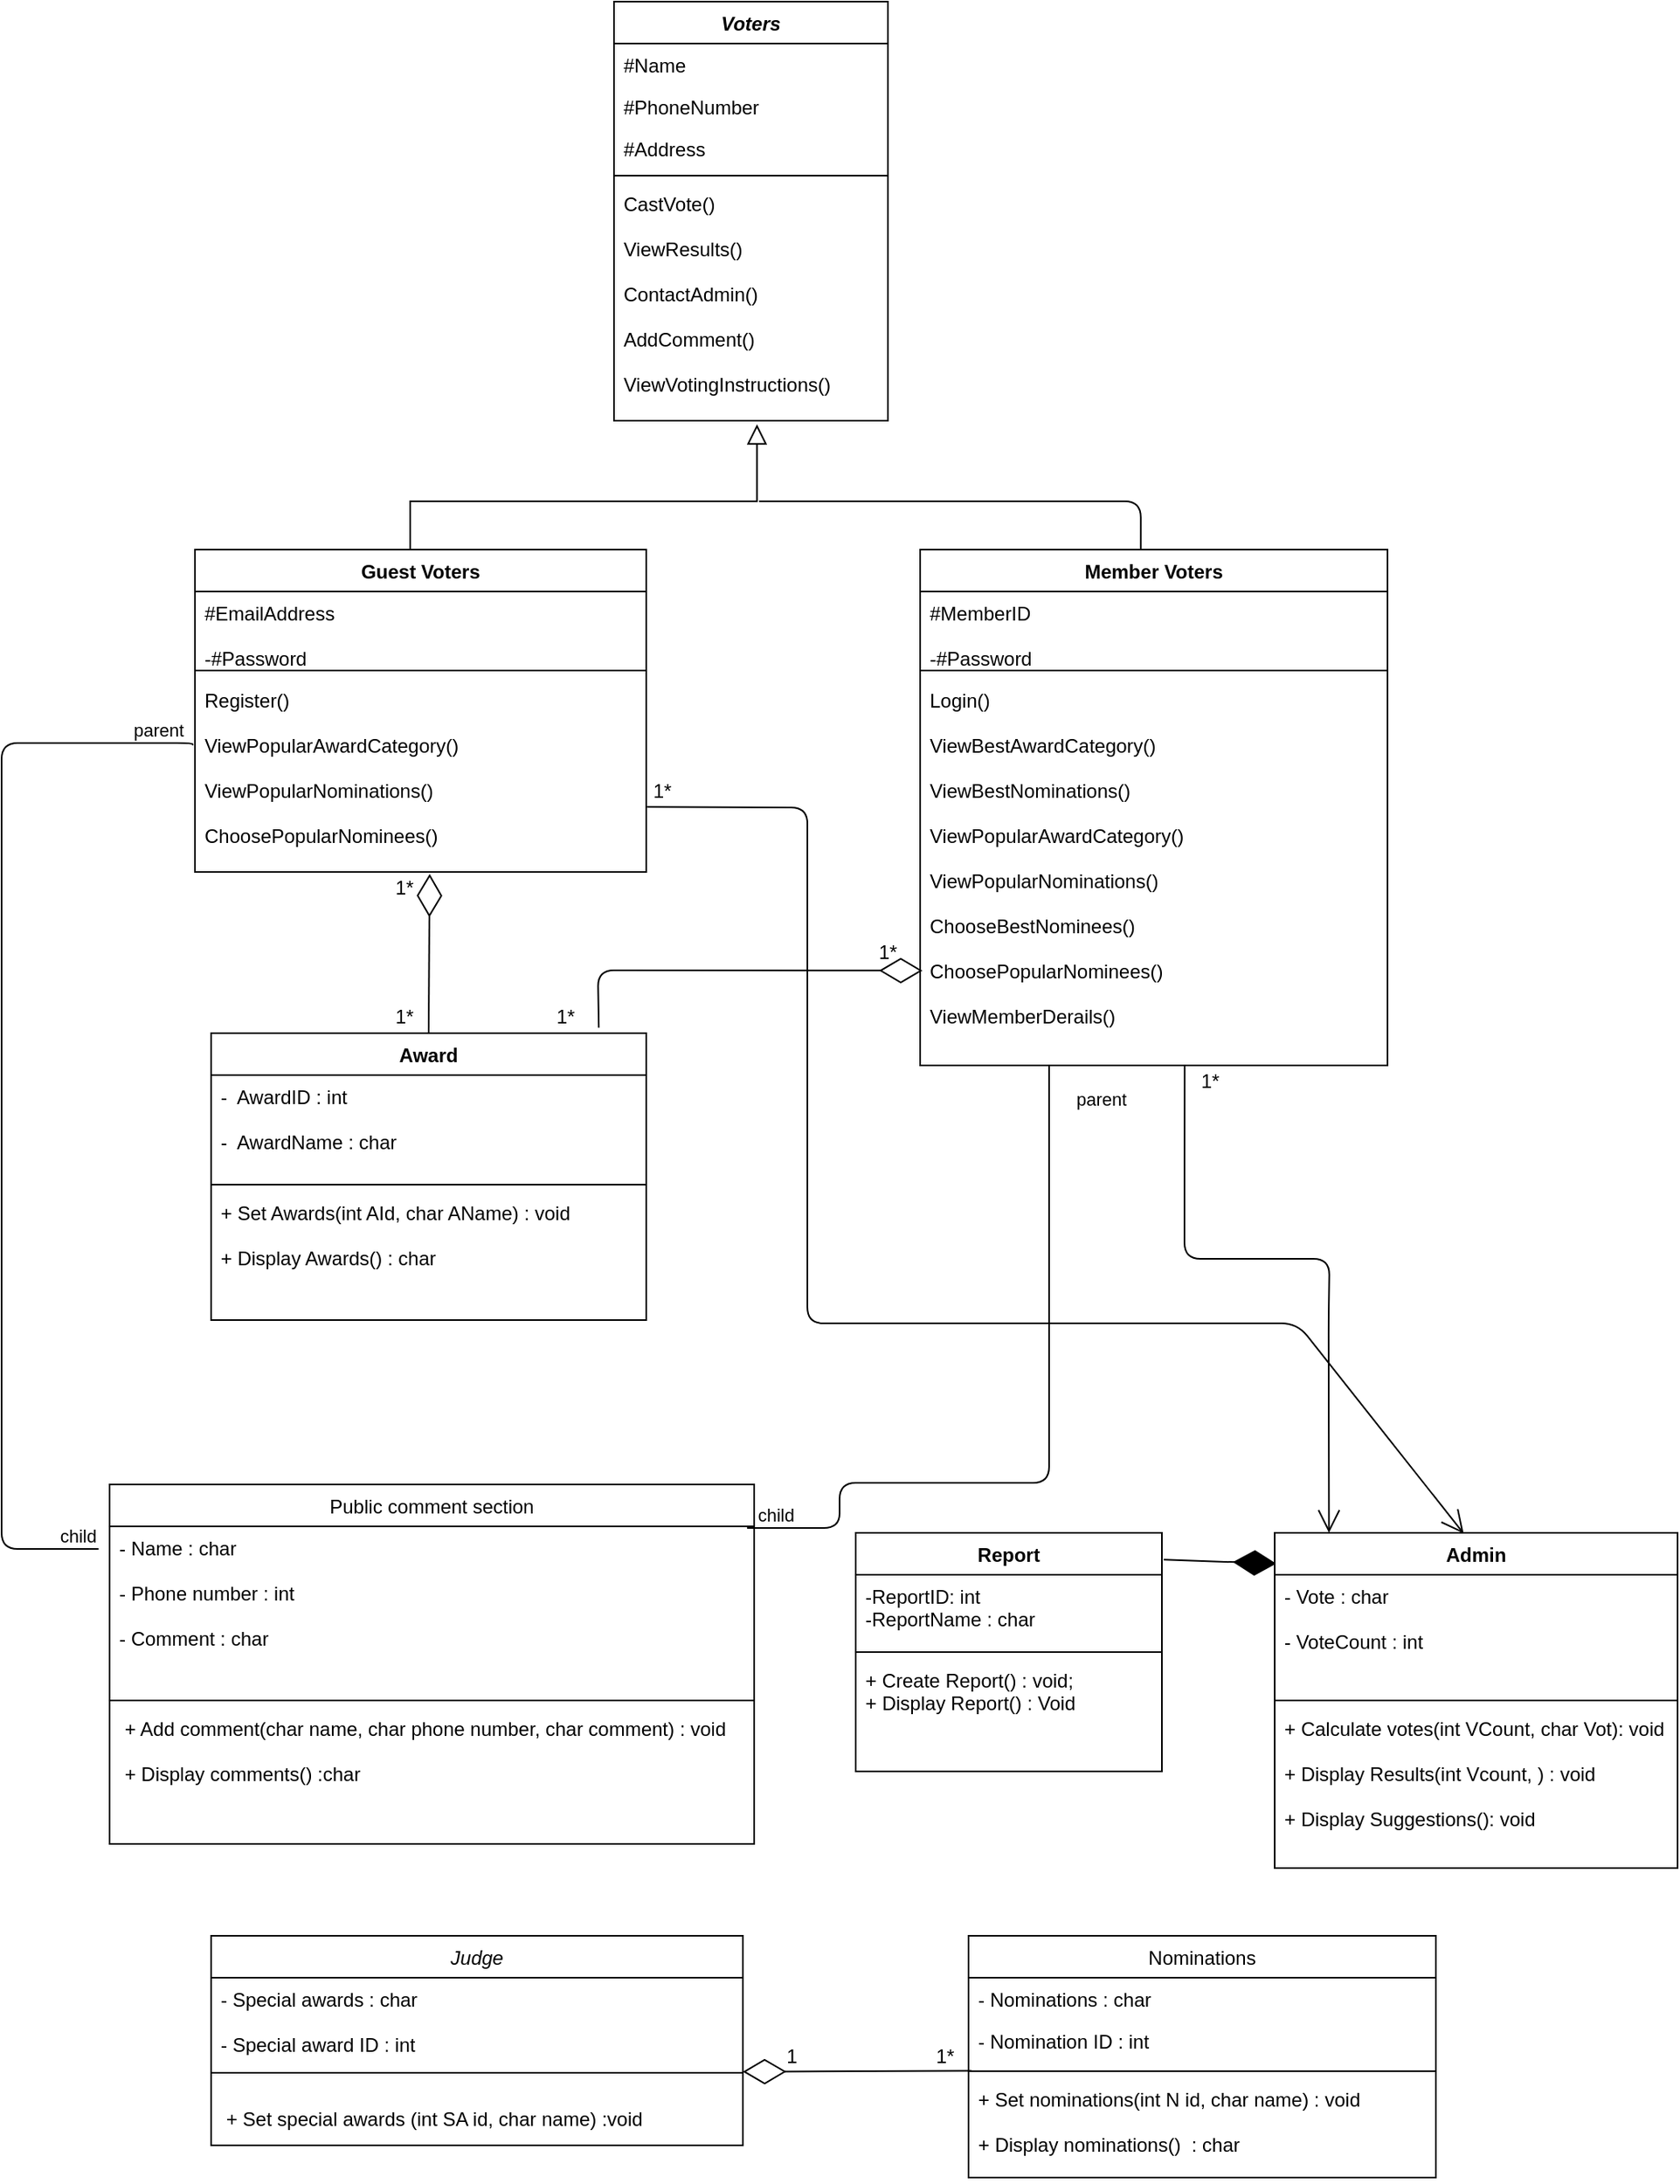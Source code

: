 <mxfile version="13.8.0" type="device"><diagram id="C5RBs43oDa-KdzZeNtuy" name="Page-1"><mxGraphModel dx="1865" dy="580" grid="1" gridSize="10" guides="1" tooltips="1" connect="1" arrows="1" fold="1" page="1" pageScale="1" pageWidth="827" pageHeight="1169" math="0" shadow="0"><root><mxCell id="WIyWlLk6GJQsqaUBKTNV-0"/><mxCell id="WIyWlLk6GJQsqaUBKTNV-1" parent="WIyWlLk6GJQsqaUBKTNV-0"/><mxCell id="zkfFHV4jXpPFQw0GAbJ--12" value="" style="endArrow=block;endSize=10;endFill=0;shadow=0;strokeWidth=1;rounded=0;edgeStyle=elbowEdgeStyle;elbow=vertical;exitX=0.477;exitY=0.001;exitDx=0;exitDy=0;exitPerimeter=0;entryX=0.522;entryY=1.015;entryDx=0;entryDy=0;entryPerimeter=0;" parent="WIyWlLk6GJQsqaUBKTNV-1" source="7mzVgfGgDgRkqo2D6Awm-2" target="zkfFHV4jXpPFQw0GAbJ--5" edge="1"><mxGeometry width="160" relative="1" as="geometry"><mxPoint x="190" y="400" as="sourcePoint"/><mxPoint x="360" y="300" as="targetPoint"/><Array as="points"><mxPoint x="190" y="330"/></Array></mxGeometry></mxCell><mxCell id="zkfFHV4jXpPFQw0GAbJ--0" value="Voters" style="swimlane;fontStyle=3;align=center;verticalAlign=top;childLayout=stackLayout;horizontal=1;startSize=26;horizontalStack=0;resizeParent=1;resizeLast=0;collapsible=1;marginBottom=0;rounded=0;shadow=0;strokeWidth=1;" parent="WIyWlLk6GJQsqaUBKTNV-1" vertex="1"><mxGeometry x="270" y="20" width="170" height="260" as="geometry"><mxRectangle x="230" y="140" width="160" height="26" as="alternateBounds"/></mxGeometry></mxCell><mxCell id="zkfFHV4jXpPFQw0GAbJ--1" value="#Name" style="text;align=left;verticalAlign=top;spacingLeft=4;spacingRight=4;overflow=hidden;rotatable=0;points=[[0,0.5],[1,0.5]];portConstraint=eastwest;" parent="zkfFHV4jXpPFQw0GAbJ--0" vertex="1"><mxGeometry y="26" width="170" height="26" as="geometry"/></mxCell><mxCell id="zkfFHV4jXpPFQw0GAbJ--2" value="#PhoneNumber" style="text;align=left;verticalAlign=top;spacingLeft=4;spacingRight=4;overflow=hidden;rotatable=0;points=[[0,0.5],[1,0.5]];portConstraint=eastwest;rounded=0;shadow=0;html=0;" parent="zkfFHV4jXpPFQw0GAbJ--0" vertex="1"><mxGeometry y="52" width="170" height="26" as="geometry"/></mxCell><mxCell id="zkfFHV4jXpPFQw0GAbJ--3" value="#Address" style="text;align=left;verticalAlign=top;spacingLeft=4;spacingRight=4;overflow=hidden;rotatable=0;points=[[0,0.5],[1,0.5]];portConstraint=eastwest;rounded=0;shadow=0;html=0;" parent="zkfFHV4jXpPFQw0GAbJ--0" vertex="1"><mxGeometry y="78" width="170" height="26" as="geometry"/></mxCell><mxCell id="zkfFHV4jXpPFQw0GAbJ--4" value="" style="line;html=1;strokeWidth=1;align=left;verticalAlign=middle;spacingTop=-1;spacingLeft=3;spacingRight=3;rotatable=0;labelPosition=right;points=[];portConstraint=eastwest;" parent="zkfFHV4jXpPFQw0GAbJ--0" vertex="1"><mxGeometry y="104" width="170" height="8" as="geometry"/></mxCell><mxCell id="zkfFHV4jXpPFQw0GAbJ--5" value="CastVote()&#10;&#10;ViewResults()&#10;&#10;ContactAdmin()&#10;&#10;AddComment()&#10;&#10;ViewVotingInstructions()" style="text;align=left;verticalAlign=top;spacingLeft=4;spacingRight=4;overflow=hidden;rotatable=0;points=[[0,0.5],[1,0.5]];portConstraint=eastwest;" parent="zkfFHV4jXpPFQw0GAbJ--0" vertex="1"><mxGeometry y="112" width="170" height="148" as="geometry"/></mxCell><mxCell id="7mzVgfGgDgRkqo2D6Awm-20" value="" style="endArrow=none;html=1;edgeStyle=orthogonalEdgeStyle;strokeWidth=1;exitX=0.472;exitY=0.003;exitDx=0;exitDy=0;exitPerimeter=0;" parent="WIyWlLk6GJQsqaUBKTNV-1" source="fHbzI0qaNcLwj_S-nWar-0" edge="1"><mxGeometry relative="1" as="geometry"><mxPoint x="620" y="330" as="sourcePoint"/><mxPoint x="360" y="330" as="targetPoint"/><Array as="points"><mxPoint x="597" y="330"/></Array></mxGeometry></mxCell><mxCell id="uWrpTrq2ckXbBR_DNxqS-12" value="" style="endArrow=diamondThin;endFill=1;endSize=24;html=1;entryX=0.004;entryY=0.092;entryDx=0;entryDy=0;entryPerimeter=0;exitX=1.006;exitY=0.112;exitDx=0;exitDy=0;exitPerimeter=0;" parent="WIyWlLk6GJQsqaUBKTNV-1" source="uWrpTrq2ckXbBR_DNxqS-0" target="uWrpTrq2ckXbBR_DNxqS-4" edge="1"><mxGeometry width="160" relative="1" as="geometry"><mxPoint x="170" y="1060" as="sourcePoint"/><mxPoint x="330" y="1060" as="targetPoint"/></mxGeometry></mxCell><mxCell id="7mzVgfGgDgRkqo2D6Awm-2" value="Guest Voters" style="swimlane;fontStyle=1;align=center;verticalAlign=top;childLayout=stackLayout;horizontal=1;startSize=26;horizontalStack=0;resizeParent=1;resizeParentMax=0;resizeLast=0;collapsible=1;marginBottom=0;" parent="WIyWlLk6GJQsqaUBKTNV-1" vertex="1"><mxGeometry x="10" y="360" width="280" height="200" as="geometry"/></mxCell><mxCell id="7mzVgfGgDgRkqo2D6Awm-3" value="#EmailAddress&#10;&#10;-#Password&#10;&#10;-" style="text;strokeColor=none;fillColor=none;align=left;verticalAlign=top;spacingLeft=4;spacingRight=4;overflow=hidden;rotatable=0;points=[[0,0.5],[1,0.5]];portConstraint=eastwest;" parent="7mzVgfGgDgRkqo2D6Awm-2" vertex="1"><mxGeometry y="26" width="280" height="44" as="geometry"/></mxCell><mxCell id="7mzVgfGgDgRkqo2D6Awm-4" value="" style="line;strokeWidth=1;fillColor=none;align=left;verticalAlign=middle;spacingTop=-1;spacingLeft=3;spacingRight=3;rotatable=0;labelPosition=right;points=[];portConstraint=eastwest;" parent="7mzVgfGgDgRkqo2D6Awm-2" vertex="1"><mxGeometry y="70" width="280" height="10" as="geometry"/></mxCell><mxCell id="7mzVgfGgDgRkqo2D6Awm-5" value="Register()&#10;&#10;ViewPopularAwardCategory()&#10;&#10;ViewPopularNominations()&#10;&#10;ChoosePopularNominees()&#10;" style="text;strokeColor=none;fillColor=none;align=left;verticalAlign=top;spacingLeft=4;spacingRight=4;overflow=hidden;rotatable=0;points=[[0,0.5],[1,0.5]];portConstraint=eastwest;" parent="7mzVgfGgDgRkqo2D6Awm-2" vertex="1"><mxGeometry y="80" width="280" height="120" as="geometry"/></mxCell><mxCell id="fHbzI0qaNcLwj_S-nWar-0" value="Member Voters" style="swimlane;fontStyle=1;align=center;verticalAlign=top;childLayout=stackLayout;horizontal=1;startSize=26;horizontalStack=0;resizeParent=1;resizeParentMax=0;resizeLast=0;collapsible=1;marginBottom=0;" parent="WIyWlLk6GJQsqaUBKTNV-1" vertex="1"><mxGeometry x="460" y="360" width="290" height="320" as="geometry"/></mxCell><mxCell id="fHbzI0qaNcLwj_S-nWar-1" value="#MemberID&#10;&#10;-#Password&#10;&#10;-" style="text;strokeColor=none;fillColor=none;align=left;verticalAlign=top;spacingLeft=4;spacingRight=4;overflow=hidden;rotatable=0;points=[[0,0.5],[1,0.5]];portConstraint=eastwest;" parent="fHbzI0qaNcLwj_S-nWar-0" vertex="1"><mxGeometry y="26" width="290" height="44" as="geometry"/></mxCell><mxCell id="fHbzI0qaNcLwj_S-nWar-2" value="" style="line;strokeWidth=1;fillColor=none;align=left;verticalAlign=middle;spacingTop=-1;spacingLeft=3;spacingRight=3;rotatable=0;labelPosition=right;points=[];portConstraint=eastwest;" parent="fHbzI0qaNcLwj_S-nWar-0" vertex="1"><mxGeometry y="70" width="290" height="10" as="geometry"/></mxCell><mxCell id="fHbzI0qaNcLwj_S-nWar-3" value="Login()&#10;&#10;ViewBestAwardCategory()&#10;&#10;ViewBestNominations()&#10;&#10;ViewPopularAwardCategory()&#10;&#10;ViewPopularNominations()&#10;&#10;ChooseBestNominees()&#10;&#10;ChoosePopularNominees()&#10;&#10;ViewMemberDerails()" style="text;strokeColor=none;fillColor=none;align=left;verticalAlign=top;spacingLeft=4;spacingRight=4;overflow=hidden;rotatable=0;points=[[0,0.5],[1,0.5]];portConstraint=eastwest;" parent="fHbzI0qaNcLwj_S-nWar-0" vertex="1"><mxGeometry y="80" width="290" height="240" as="geometry"/></mxCell><mxCell id="uWrpTrq2ckXbBR_DNxqS-13" value="" style="endArrow=diamondThin;endFill=0;endSize=24;html=1;entryX=0.005;entryY=0.755;entryDx=0;entryDy=0;entryPerimeter=0;exitX=0.891;exitY=-0.019;exitDx=0;exitDy=0;exitPerimeter=0;" parent="WIyWlLk6GJQsqaUBKTNV-1" source="uWrpTrq2ckXbBR_DNxqS-8" target="fHbzI0qaNcLwj_S-nWar-3" edge="1"><mxGeometry width="160" relative="1" as="geometry"><mxPoint x="290" y="690" as="sourcePoint"/><mxPoint x="450" y="690" as="targetPoint"/><Array as="points"><mxPoint x="260" y="621"/></Array></mxGeometry></mxCell><mxCell id="uWrpTrq2ckXbBR_DNxqS-14" value="" style="endArrow=diamondThin;endFill=0;endSize=24;html=1;entryX=0.52;entryY=1.01;entryDx=0;entryDy=0;entryPerimeter=0;exitX=0.5;exitY=0;exitDx=0;exitDy=0;" parent="WIyWlLk6GJQsqaUBKTNV-1" source="uWrpTrq2ckXbBR_DNxqS-8" target="7mzVgfGgDgRkqo2D6Awm-5" edge="1"><mxGeometry width="160" relative="1" as="geometry"><mxPoint x="300" y="788" as="sourcePoint"/><mxPoint x="471.45" y="641.2" as="targetPoint"/></mxGeometry></mxCell><mxCell id="uWrpTrq2ckXbBR_DNxqS-8" value="Award" style="swimlane;fontStyle=1;align=center;verticalAlign=top;childLayout=stackLayout;horizontal=1;startSize=26;horizontalStack=0;resizeParent=1;resizeParentMax=0;resizeLast=0;collapsible=1;marginBottom=0;" parent="WIyWlLk6GJQsqaUBKTNV-1" vertex="1"><mxGeometry x="20" y="660" width="270" height="178" as="geometry"/></mxCell><mxCell id="uWrpTrq2ckXbBR_DNxqS-9" value="-  AwardID : int &#10;&#10;-  AwardName : char" style="text;strokeColor=none;fillColor=none;align=left;verticalAlign=top;spacingLeft=4;spacingRight=4;overflow=hidden;rotatable=0;points=[[0,0.5],[1,0.5]];portConstraint=eastwest;" parent="uWrpTrq2ckXbBR_DNxqS-8" vertex="1"><mxGeometry y="26" width="270" height="64" as="geometry"/></mxCell><mxCell id="uWrpTrq2ckXbBR_DNxqS-10" value="" style="line;strokeWidth=1;fillColor=none;align=left;verticalAlign=middle;spacingTop=-1;spacingLeft=3;spacingRight=3;rotatable=0;labelPosition=right;points=[];portConstraint=eastwest;" parent="uWrpTrq2ckXbBR_DNxqS-8" vertex="1"><mxGeometry y="90" width="270" height="8" as="geometry"/></mxCell><mxCell id="uWrpTrq2ckXbBR_DNxqS-11" value="+ Set Awards(int AId, char AName) : void&#10;&#10;+ Display Awards() : char&#10;" style="text;strokeColor=none;fillColor=none;align=left;verticalAlign=top;spacingLeft=4;spacingRight=4;overflow=hidden;rotatable=0;points=[[0,0.5],[1,0.5]];portConstraint=eastwest;" parent="uWrpTrq2ckXbBR_DNxqS-8" vertex="1"><mxGeometry y="98" width="270" height="80" as="geometry"/></mxCell><mxCell id="uWrpTrq2ckXbBR_DNxqS-16" value="1*" style="text;html=1;strokeColor=none;fillColor=none;align=center;verticalAlign=middle;whiteSpace=wrap;rounded=0;" parent="WIyWlLk6GJQsqaUBKTNV-1" vertex="1"><mxGeometry x="420" y="600" width="40" height="20" as="geometry"/></mxCell><mxCell id="uWrpTrq2ckXbBR_DNxqS-17" value="1*" style="text;html=1;strokeColor=none;fillColor=none;align=center;verticalAlign=middle;whiteSpace=wrap;rounded=0;" parent="WIyWlLk6GJQsqaUBKTNV-1" vertex="1"><mxGeometry x="220" y="640" width="40" height="20" as="geometry"/></mxCell><mxCell id="uWrpTrq2ckXbBR_DNxqS-18" value="1*" style="text;html=1;strokeColor=none;fillColor=none;align=center;verticalAlign=middle;whiteSpace=wrap;rounded=0;" parent="WIyWlLk6GJQsqaUBKTNV-1" vertex="1"><mxGeometry x="120" y="560" width="40" height="20" as="geometry"/></mxCell><mxCell id="uWrpTrq2ckXbBR_DNxqS-19" value="1*" style="text;html=1;strokeColor=none;fillColor=none;align=center;verticalAlign=middle;whiteSpace=wrap;rounded=0;" parent="WIyWlLk6GJQsqaUBKTNV-1" vertex="1"><mxGeometry x="120" y="640" width="40" height="20" as="geometry"/></mxCell><mxCell id="uWrpTrq2ckXbBR_DNxqS-20" value="" style="endArrow=open;endFill=1;endSize=12;html=1;entryX=0.469;entryY=0.002;entryDx=0;entryDy=0;entryPerimeter=0;exitX=1.002;exitY=0.664;exitDx=0;exitDy=0;exitPerimeter=0;" parent="WIyWlLk6GJQsqaUBKTNV-1" source="7mzVgfGgDgRkqo2D6Awm-5" target="uWrpTrq2ckXbBR_DNxqS-4" edge="1"><mxGeometry width="160" relative="1" as="geometry"><mxPoint x="330" y="870" as="sourcePoint"/><mxPoint x="490" y="870" as="targetPoint"/><Array as="points"><mxPoint x="390" y="520"/><mxPoint x="390" y="840"/><mxPoint x="694" y="840"/></Array></mxGeometry></mxCell><mxCell id="uWrpTrq2ckXbBR_DNxqS-25" value="1*" style="text;html=1;strokeColor=none;fillColor=none;align=center;verticalAlign=middle;whiteSpace=wrap;rounded=0;" parent="WIyWlLk6GJQsqaUBKTNV-1" vertex="1"><mxGeometry x="280" y="500" width="40" height="20" as="geometry"/></mxCell><mxCell id="uWrpTrq2ckXbBR_DNxqS-26" value="" style="endArrow=open;endFill=1;endSize=12;html=1;entryX=0.469;entryY=0.002;entryDx=0;entryDy=0;entryPerimeter=0;exitX=0.566;exitY=1.002;exitDx=0;exitDy=0;exitPerimeter=0;" parent="WIyWlLk6GJQsqaUBKTNV-1" source="fHbzI0qaNcLwj_S-nWar-3" edge="1"><mxGeometry width="160" relative="1" as="geometry"><mxPoint x="310.0" y="519.26" as="sourcePoint"/><mxPoint x="713.69" y="969.996" as="targetPoint"/><Array as="points"><mxPoint x="624" y="800"/><mxPoint x="714" y="800"/><mxPoint x="713.44" y="839.58"/></Array></mxGeometry></mxCell><mxCell id="uWrpTrq2ckXbBR_DNxqS-29" value="1*" style="text;html=1;strokeColor=none;fillColor=none;align=center;verticalAlign=middle;whiteSpace=wrap;rounded=0;" parent="WIyWlLk6GJQsqaUBKTNV-1" vertex="1"><mxGeometry x="620" y="680" width="40" height="20" as="geometry"/></mxCell><mxCell id="HeVAFqaZOMgeVVkZD32q-13" value="" style="endArrow=diamondThin;endFill=0;endSize=24;html=1;exitX=1.06;exitY=0.94;exitDx=0;exitDy=0;exitPerimeter=0;" edge="1" parent="WIyWlLk6GJQsqaUBKTNV-1" source="HeVAFqaZOMgeVVkZD32q-17" target="HeVAFqaZOMgeVVkZD32q-11"><mxGeometry width="160" relative="1" as="geometry"><mxPoint x="517" y="1570" as="sourcePoint"/><mxPoint x="357" y="1301" as="targetPoint"/><Array as="points"/></mxGeometry></mxCell><mxCell id="HeVAFqaZOMgeVVkZD32q-5" value="Public comment section" style="swimlane;fontStyle=0;align=center;verticalAlign=top;childLayout=stackLayout;horizontal=1;startSize=26;horizontalStack=0;resizeParent=1;resizeLast=0;collapsible=1;marginBottom=0;rounded=0;shadow=0;strokeWidth=1;" vertex="1" parent="WIyWlLk6GJQsqaUBKTNV-1"><mxGeometry x="-43" y="940" width="400" height="223" as="geometry"><mxRectangle x="130" y="380" width="160" height="26" as="alternateBounds"/></mxGeometry></mxCell><mxCell id="HeVAFqaZOMgeVVkZD32q-6" value="- Name : char&#10;&#10;- Phone number : int&#10;&#10;- Comment : char" style="text;align=left;verticalAlign=top;spacingLeft=4;spacingRight=4;overflow=hidden;rotatable=0;points=[[0,0.5],[1,0.5]];portConstraint=eastwest;" vertex="1" parent="HeVAFqaZOMgeVVkZD32q-5"><mxGeometry y="26" width="400" height="104" as="geometry"/></mxCell><mxCell id="HeVAFqaZOMgeVVkZD32q-7" value="" style="line;html=1;strokeWidth=1;align=left;verticalAlign=middle;spacingTop=-1;spacingLeft=3;spacingRight=3;rotatable=0;labelPosition=right;points=[];portConstraint=eastwest;" vertex="1" parent="HeVAFqaZOMgeVVkZD32q-5"><mxGeometry y="130" width="400" height="8" as="geometry"/></mxCell><mxCell id="HeVAFqaZOMgeVVkZD32q-8" value=" + Add comment(char name, char phone number, char comment) : void&#10;&#10; + Display comments() :char" style="text;align=left;verticalAlign=top;spacingLeft=4;spacingRight=4;overflow=hidden;rotatable=0;points=[[0,0.5],[1,0.5]];portConstraint=eastwest;" vertex="1" parent="HeVAFqaZOMgeVVkZD32q-5"><mxGeometry y="138" width="400" height="62" as="geometry"/></mxCell><mxCell id="HeVAFqaZOMgeVVkZD32q-0" value="Nominations" style="swimlane;fontStyle=0;align=center;verticalAlign=top;childLayout=stackLayout;horizontal=1;startSize=26;horizontalStack=0;resizeParent=1;resizeLast=0;collapsible=1;marginBottom=0;rounded=0;shadow=0;strokeWidth=1;" vertex="1" parent="WIyWlLk6GJQsqaUBKTNV-1"><mxGeometry x="490" y="1220" width="290" height="150" as="geometry"><mxRectangle x="550" y="140" width="160" height="26" as="alternateBounds"/></mxGeometry></mxCell><mxCell id="HeVAFqaZOMgeVVkZD32q-1" value="- Nominations : char&#10;&#10;                          : int" style="text;align=left;verticalAlign=top;spacingLeft=4;spacingRight=4;overflow=hidden;rotatable=0;points=[[0,0.5],[1,0.5]];portConstraint=eastwest;rounded=0;shadow=0;html=0;" vertex="1" parent="HeVAFqaZOMgeVVkZD32q-0"><mxGeometry y="26" width="290" height="26" as="geometry"/></mxCell><mxCell id="HeVAFqaZOMgeVVkZD32q-2" value="- Nomination ID : int" style="text;align=left;verticalAlign=top;spacingLeft=4;spacingRight=4;overflow=hidden;rotatable=0;points=[[0,0.5],[1,0.5]];portConstraint=eastwest;rounded=0;shadow=0;html=0;" vertex="1" parent="HeVAFqaZOMgeVVkZD32q-0"><mxGeometry y="52" width="290" height="28" as="geometry"/></mxCell><mxCell id="HeVAFqaZOMgeVVkZD32q-3" value="" style="line;html=1;strokeWidth=1;align=left;verticalAlign=middle;spacingTop=-1;spacingLeft=3;spacingRight=3;rotatable=0;labelPosition=right;points=[];portConstraint=eastwest;" vertex="1" parent="HeVAFqaZOMgeVVkZD32q-0"><mxGeometry y="80" width="290" height="8" as="geometry"/></mxCell><mxCell id="HeVAFqaZOMgeVVkZD32q-4" value="+ Set nominations(int N id, char name) : void&#10;&#10;+ Display nominations()  : char" style="text;align=left;verticalAlign=top;spacingLeft=4;spacingRight=4;overflow=hidden;rotatable=0;points=[[0,0.5],[1,0.5]];portConstraint=eastwest;" vertex="1" parent="HeVAFqaZOMgeVVkZD32q-0"><mxGeometry y="88" width="290" height="62" as="geometry"/></mxCell><mxCell id="HeVAFqaZOMgeVVkZD32q-9" value="Judge" style="swimlane;fontStyle=2;align=center;verticalAlign=top;childLayout=stackLayout;horizontal=1;startSize=26;horizontalStack=0;resizeParent=1;resizeLast=0;collapsible=1;marginBottom=0;rounded=0;shadow=0;strokeWidth=1;" vertex="1" parent="WIyWlLk6GJQsqaUBKTNV-1"><mxGeometry x="20" y="1220" width="330" height="130" as="geometry"><mxRectangle x="230" y="140" width="160" height="26" as="alternateBounds"/></mxGeometry></mxCell><mxCell id="HeVAFqaZOMgeVVkZD32q-10" value="- Special awards : char&#10;&#10;- Special award ID : int" style="text;align=left;verticalAlign=top;spacingLeft=4;spacingRight=4;overflow=hidden;rotatable=0;points=[[0,0.5],[1,0.5]];portConstraint=eastwest;rounded=0;shadow=0;html=0;" vertex="1" parent="HeVAFqaZOMgeVVkZD32q-9"><mxGeometry y="26" width="330" height="44" as="geometry"/></mxCell><mxCell id="HeVAFqaZOMgeVVkZD32q-11" value="" style="line;html=1;strokeWidth=1;align=left;verticalAlign=middle;spacingTop=-1;spacingLeft=3;spacingRight=3;rotatable=0;labelPosition=right;points=[];portConstraint=eastwest;" vertex="1" parent="HeVAFqaZOMgeVVkZD32q-9"><mxGeometry y="70" width="330" height="30" as="geometry"/></mxCell><mxCell id="HeVAFqaZOMgeVVkZD32q-12" value=" + Set special awards (int SA id, char name) :void" style="text;align=left;verticalAlign=top;spacingLeft=4;spacingRight=4;overflow=hidden;rotatable=0;points=[[0,0.5],[1,0.5]];portConstraint=eastwest;" vertex="1" parent="HeVAFqaZOMgeVVkZD32q-9"><mxGeometry y="100" width="330" height="30" as="geometry"/></mxCell><mxCell id="HeVAFqaZOMgeVVkZD32q-16" value="1" style="text;html=1;align=center;verticalAlign=middle;resizable=0;points=[];autosize=1;" vertex="1" parent="WIyWlLk6GJQsqaUBKTNV-1"><mxGeometry x="370" y="1285" width="20" height="20" as="geometry"/></mxCell><mxCell id="HeVAFqaZOMgeVVkZD32q-17" value="1*" style="text;html=1;align=center;verticalAlign=middle;resizable=0;points=[];autosize=1;" vertex="1" parent="WIyWlLk6GJQsqaUBKTNV-1"><mxGeometry x="460" y="1285" width="30" height="20" as="geometry"/></mxCell><mxCell id="HeVAFqaZOMgeVVkZD32q-22" value="" style="endArrow=none;html=1;edgeStyle=orthogonalEdgeStyle;entryX=-0.017;entryY=0.135;entryDx=0;entryDy=0;entryPerimeter=0;exitX=-0.005;exitY=0.345;exitDx=0;exitDy=0;exitPerimeter=0;" edge="1" parent="WIyWlLk6GJQsqaUBKTNV-1" source="7mzVgfGgDgRkqo2D6Awm-5" target="HeVAFqaZOMgeVVkZD32q-6"><mxGeometry relative="1" as="geometry"><mxPoint x="-100" y="480" as="sourcePoint"/><mxPoint x="60" y="620" as="targetPoint"/><Array as="points"><mxPoint x="9" y="480"/><mxPoint x="-110" y="480"/><mxPoint x="-110" y="980"/></Array></mxGeometry></mxCell><mxCell id="HeVAFqaZOMgeVVkZD32q-23" value="parent" style="edgeLabel;resizable=0;html=1;align=left;verticalAlign=bottom;" connectable="0" vertex="1" parent="HeVAFqaZOMgeVVkZD32q-22"><mxGeometry x="-1" relative="1" as="geometry"><mxPoint x="-38.6" y="-1.4" as="offset"/></mxGeometry></mxCell><mxCell id="HeVAFqaZOMgeVVkZD32q-24" value="child" style="edgeLabel;resizable=0;html=1;align=right;verticalAlign=bottom;" connectable="0" vertex="1" parent="HeVAFqaZOMgeVVkZD32q-22"><mxGeometry x="1" relative="1" as="geometry"/></mxCell><mxCell id="HeVAFqaZOMgeVVkZD32q-28" value="" style="endArrow=none;html=1;edgeStyle=orthogonalEdgeStyle;entryX=0.989;entryY=0.01;entryDx=0;entryDy=0;entryPerimeter=0;" edge="1" parent="WIyWlLk6GJQsqaUBKTNV-1" target="HeVAFqaZOMgeVVkZD32q-6"><mxGeometry relative="1" as="geometry"><mxPoint x="540" y="680" as="sourcePoint"/><mxPoint x="360" y="968.6" as="targetPoint"/><Array as="points"><mxPoint x="540" y="680"/><mxPoint x="540" y="939"/><mxPoint x="410" y="939"/><mxPoint x="410" y="967"/></Array></mxGeometry></mxCell><mxCell id="HeVAFqaZOMgeVVkZD32q-29" value="parent" style="edgeLabel;resizable=0;html=1;align=left;verticalAlign=bottom;" connectable="0" vertex="1" parent="HeVAFqaZOMgeVVkZD32q-28"><mxGeometry x="-1" relative="1" as="geometry"><mxPoint x="14.89" y="29.96" as="offset"/></mxGeometry></mxCell><mxCell id="HeVAFqaZOMgeVVkZD32q-30" value="child" style="edgeLabel;resizable=0;html=1;align=right;verticalAlign=bottom;" connectable="0" vertex="1" parent="HeVAFqaZOMgeVVkZD32q-28"><mxGeometry x="1" relative="1" as="geometry"><mxPoint x="30" as="offset"/></mxGeometry></mxCell><mxCell id="uWrpTrq2ckXbBR_DNxqS-4" value="Admin" style="swimlane;fontStyle=1;align=center;verticalAlign=top;childLayout=stackLayout;horizontal=1;startSize=26;horizontalStack=0;resizeParent=1;resizeParentMax=0;resizeLast=0;collapsible=1;marginBottom=0;" parent="WIyWlLk6GJQsqaUBKTNV-1" vertex="1"><mxGeometry x="680" y="970" width="250" height="208" as="geometry"/></mxCell><mxCell id="uWrpTrq2ckXbBR_DNxqS-5" value="- Vote : char&#10;&#10;- VoteCount : int" style="text;strokeColor=none;fillColor=none;align=left;verticalAlign=top;spacingLeft=4;spacingRight=4;overflow=hidden;rotatable=0;points=[[0,0.5],[1,0.5]];portConstraint=eastwest;" parent="uWrpTrq2ckXbBR_DNxqS-4" vertex="1"><mxGeometry y="26" width="250" height="74" as="geometry"/></mxCell><mxCell id="uWrpTrq2ckXbBR_DNxqS-6" value="" style="line;strokeWidth=1;fillColor=none;align=left;verticalAlign=middle;spacingTop=-1;spacingLeft=3;spacingRight=3;rotatable=0;labelPosition=right;points=[];portConstraint=eastwest;" parent="uWrpTrq2ckXbBR_DNxqS-4" vertex="1"><mxGeometry y="100" width="250" height="8" as="geometry"/></mxCell><mxCell id="uWrpTrq2ckXbBR_DNxqS-7" value="+ Calculate votes(int VCount, char Vot): void&#10; &#10;+ Display Results(int Vcount, ) : void&#10;&#10;+ Display Suggestions(): void" style="text;strokeColor=none;fillColor=none;align=left;verticalAlign=top;spacingLeft=4;spacingRight=4;overflow=hidden;rotatable=0;points=[[0,0.5],[1,0.5]];portConstraint=eastwest;" parent="uWrpTrq2ckXbBR_DNxqS-4" vertex="1"><mxGeometry y="108" width="250" height="100" as="geometry"/></mxCell><mxCell id="uWrpTrq2ckXbBR_DNxqS-0" value="Report" style="swimlane;fontStyle=1;align=center;verticalAlign=top;childLayout=stackLayout;horizontal=1;startSize=26;horizontalStack=0;resizeParent=1;resizeParentMax=0;resizeLast=0;collapsible=1;marginBottom=0;" parent="WIyWlLk6GJQsqaUBKTNV-1" vertex="1"><mxGeometry x="420" y="970" width="190" height="148" as="geometry"/></mxCell><mxCell id="uWrpTrq2ckXbBR_DNxqS-1" value="-ReportID: int&#10;-ReportName : char" style="text;strokeColor=none;fillColor=none;align=left;verticalAlign=top;spacingLeft=4;spacingRight=4;overflow=hidden;rotatable=0;points=[[0,0.5],[1,0.5]];portConstraint=eastwest;" parent="uWrpTrq2ckXbBR_DNxqS-0" vertex="1"><mxGeometry y="26" width="190" height="44" as="geometry"/></mxCell><mxCell id="uWrpTrq2ckXbBR_DNxqS-2" value="" style="line;strokeWidth=1;fillColor=none;align=left;verticalAlign=middle;spacingTop=-1;spacingLeft=3;spacingRight=3;rotatable=0;labelPosition=right;points=[];portConstraint=eastwest;" parent="uWrpTrq2ckXbBR_DNxqS-0" vertex="1"><mxGeometry y="70" width="190" height="8" as="geometry"/></mxCell><mxCell id="uWrpTrq2ckXbBR_DNxqS-3" value="+ Create Report() : void;&#10;+ Display Report() : Void" style="text;strokeColor=none;fillColor=none;align=left;verticalAlign=top;spacingLeft=4;spacingRight=4;overflow=hidden;rotatable=0;points=[[0,0.5],[1,0.5]];portConstraint=eastwest;" parent="uWrpTrq2ckXbBR_DNxqS-0" vertex="1"><mxGeometry y="78" width="190" height="70" as="geometry"/></mxCell></root></mxGraphModel></diagram></mxfile>